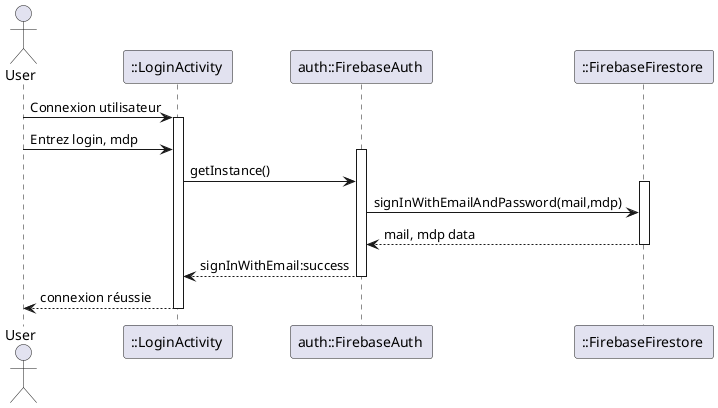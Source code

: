 @startuml
actor User as g
participant "::LoginActivity " as act
participant "auth::FirebaseAuth " as user
participant "::FirebaseFirestore " as base

g -> act : Connexion utilisateur
activate act
g -> act : Entrez login, mdp
activate user
act -> user : getInstance()
activate base
user -> base : signInWithEmailAndPassword(mail,mdp)
base --> user : mail, mdp data
deactivate base
user --> act : signInWithEmail:success
deactivate user
act --> g : connexion réussie
deactivate act

@enduml